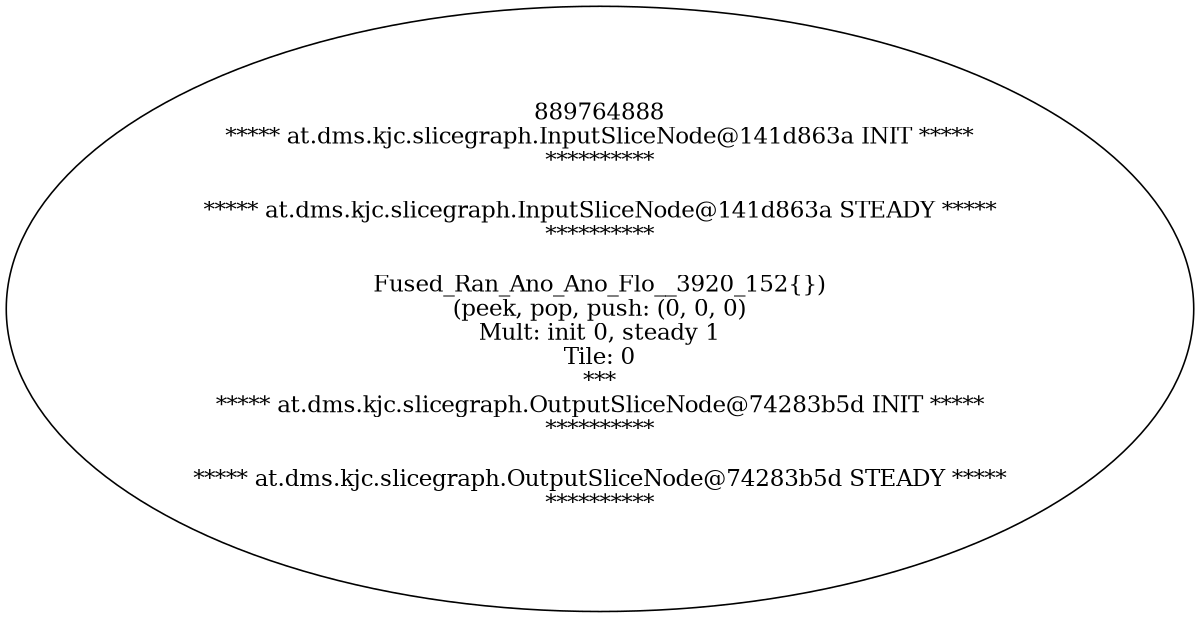 digraph Flattend {
size = "8, 10.5";
889764888 [ label="889764888\n***** at.dms.kjc.slicegraph.InputSliceNode@141d863a INIT *****\n**********\n\n***** at.dms.kjc.slicegraph.InputSliceNode@141d863a STEADY *****\n**********\n\nFused_Ran_Ano_Ano_Flo__3920_152{})\n(peek, pop, push: (0, 0, 0)\nMult: init 0, steady 1\nTile: 0\n *** \n***** at.dms.kjc.slicegraph.OutputSliceNode@74283b5d INIT *****\n**********\n\n***** at.dms.kjc.slicegraph.OutputSliceNode@74283b5d STEADY *****\n**********\n" ];
}
